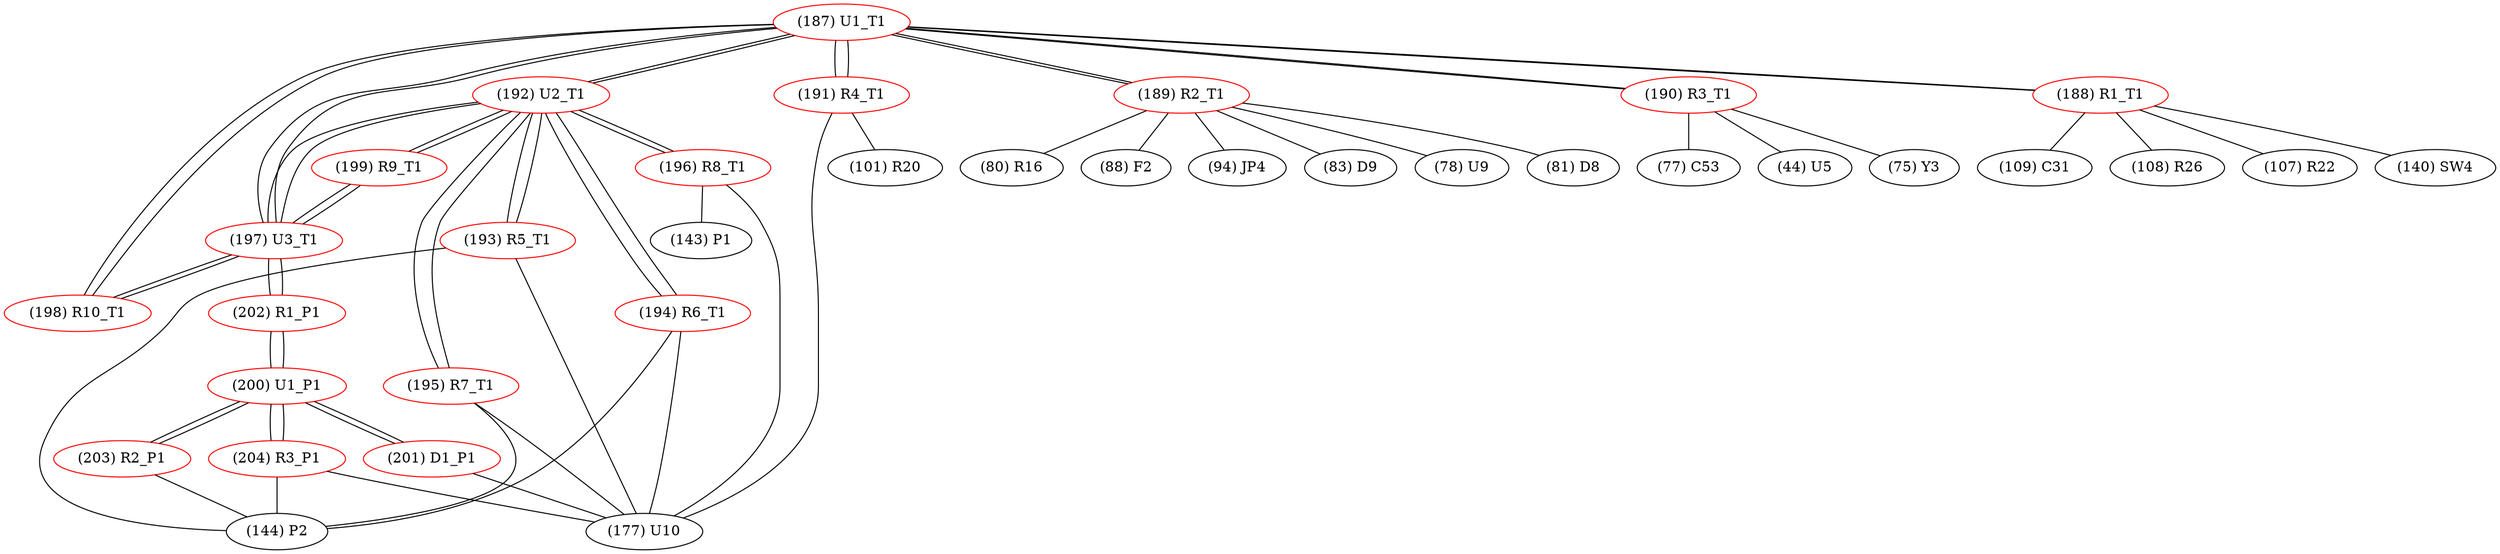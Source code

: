 graph {
	187 [label="(187) U1_T1" color=red]
	192 [label="(192) U2_T1"]
	197 [label="(197) U3_T1"]
	198 [label="(198) R10_T1"]
	191 [label="(191) R4_T1"]
	189 [label="(189) R2_T1"]
	190 [label="(190) R3_T1"]
	188 [label="(188) R1_T1"]
	188 [label="(188) R1_T1" color=red]
	108 [label="(108) R26"]
	107 [label="(107) R22"]
	140 [label="(140) SW4"]
	109 [label="(109) C31"]
	187 [label="(187) U1_T1"]
	189 [label="(189) R2_T1" color=red]
	88 [label="(88) F2"]
	94 [label="(94) JP4"]
	83 [label="(83) D9"]
	78 [label="(78) U9"]
	81 [label="(81) D8"]
	80 [label="(80) R16"]
	187 [label="(187) U1_T1"]
	190 [label="(190) R3_T1" color=red]
	44 [label="(44) U5"]
	75 [label="(75) Y3"]
	77 [label="(77) C53"]
	187 [label="(187) U1_T1"]
	191 [label="(191) R4_T1" color=red]
	177 [label="(177) U10"]
	101 [label="(101) R20"]
	187 [label="(187) U1_T1"]
	192 [label="(192) U2_T1" color=red]
	195 [label="(195) R7_T1"]
	196 [label="(196) R8_T1"]
	193 [label="(193) R5_T1"]
	194 [label="(194) R6_T1"]
	197 [label="(197) U3_T1"]
	187 [label="(187) U1_T1"]
	199 [label="(199) R9_T1"]
	193 [label="(193) R5_T1" color=red]
	144 [label="(144) P2"]
	177 [label="(177) U10"]
	192 [label="(192) U2_T1"]
	194 [label="(194) R6_T1" color=red]
	177 [label="(177) U10"]
	144 [label="(144) P2"]
	192 [label="(192) U2_T1"]
	195 [label="(195) R7_T1" color=red]
	177 [label="(177) U10"]
	144 [label="(144) P2"]
	192 [label="(192) U2_T1"]
	196 [label="(196) R8_T1" color=red]
	177 [label="(177) U10"]
	143 [label="(143) P1"]
	192 [label="(192) U2_T1"]
	197 [label="(197) U3_T1" color=red]
	192 [label="(192) U2_T1"]
	187 [label="(187) U1_T1"]
	199 [label="(199) R9_T1"]
	198 [label="(198) R10_T1"]
	202 [label="(202) R1_P1"]
	198 [label="(198) R10_T1" color=red]
	197 [label="(197) U3_T1"]
	187 [label="(187) U1_T1"]
	199 [label="(199) R9_T1" color=red]
	192 [label="(192) U2_T1"]
	197 [label="(197) U3_T1"]
	200 [label="(200) U1_P1" color=red]
	201 [label="(201) D1_P1"]
	203 [label="(203) R2_P1"]
	204 [label="(204) R3_P1"]
	202 [label="(202) R1_P1"]
	201 [label="(201) D1_P1" color=red]
	177 [label="(177) U10"]
	200 [label="(200) U1_P1"]
	202 [label="(202) R1_P1" color=red]
	197 [label="(197) U3_T1"]
	200 [label="(200) U1_P1"]
	203 [label="(203) R2_P1" color=red]
	144 [label="(144) P2"]
	200 [label="(200) U1_P1"]
	204 [label="(204) R3_P1" color=red]
	177 [label="(177) U10"]
	144 [label="(144) P2"]
	200 [label="(200) U1_P1"]
	187 -- 192
	187 -- 197
	187 -- 198
	187 -- 191
	187 -- 189
	187 -- 190
	187 -- 188
	188 -- 108
	188 -- 107
	188 -- 140
	188 -- 109
	188 -- 187
	189 -- 88
	189 -- 94
	189 -- 83
	189 -- 78
	189 -- 81
	189 -- 80
	189 -- 187
	190 -- 44
	190 -- 75
	190 -- 77
	190 -- 187
	191 -- 177
	191 -- 101
	191 -- 187
	192 -- 195
	192 -- 196
	192 -- 193
	192 -- 194
	192 -- 197
	192 -- 187
	192 -- 199
	193 -- 144
	193 -- 177
	193 -- 192
	194 -- 177
	194 -- 144
	194 -- 192
	195 -- 177
	195 -- 144
	195 -- 192
	196 -- 177
	196 -- 143
	196 -- 192
	197 -- 192
	197 -- 187
	197 -- 199
	197 -- 198
	197 -- 202
	198 -- 197
	198 -- 187
	199 -- 192
	199 -- 197
	200 -- 201
	200 -- 203
	200 -- 204
	200 -- 202
	201 -- 177
	201 -- 200
	202 -- 197
	202 -- 200
	203 -- 144
	203 -- 200
	204 -- 177
	204 -- 144
	204 -- 200
}